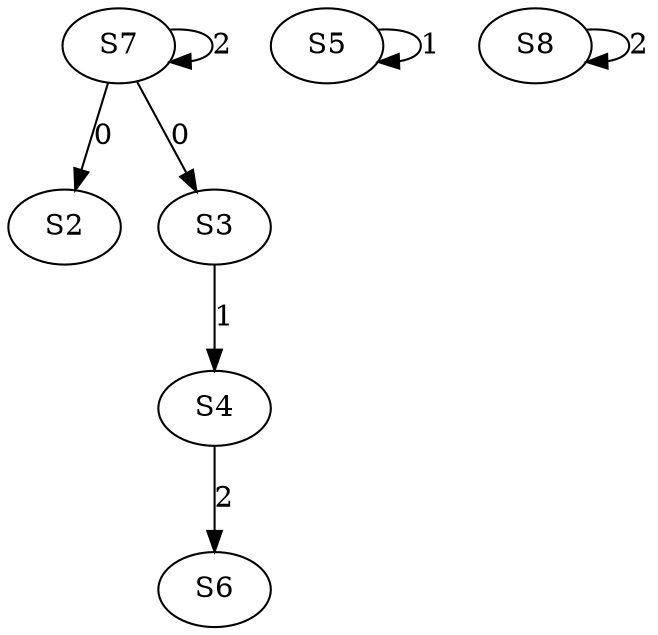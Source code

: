 strict digraph {
	S7 -> S2 [ label = 0 ];
	S7 -> S3 [ label = 0 ];
	S3 -> S4 [ label = 1 ];
	S5 -> S5 [ label = 1 ];
	S4 -> S6 [ label = 2 ];
	S7 -> S7 [ label = 2 ];
	S8 -> S8 [ label = 2 ];
}